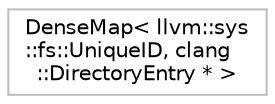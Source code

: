digraph "Graphical Class Hierarchy"
{
 // LATEX_PDF_SIZE
  bgcolor="transparent";
  edge [fontname="Helvetica",fontsize="10",labelfontname="Helvetica",labelfontsize="10"];
  node [fontname="Helvetica",fontsize="10",shape=record];
  rankdir="LR";
  Node0 [label="DenseMap\< llvm::sys\l::fs::UniqueID, clang\l::DirectoryEntry * \>",height=0.2,width=0.4,color="grey75",tooltip=" "];
}
